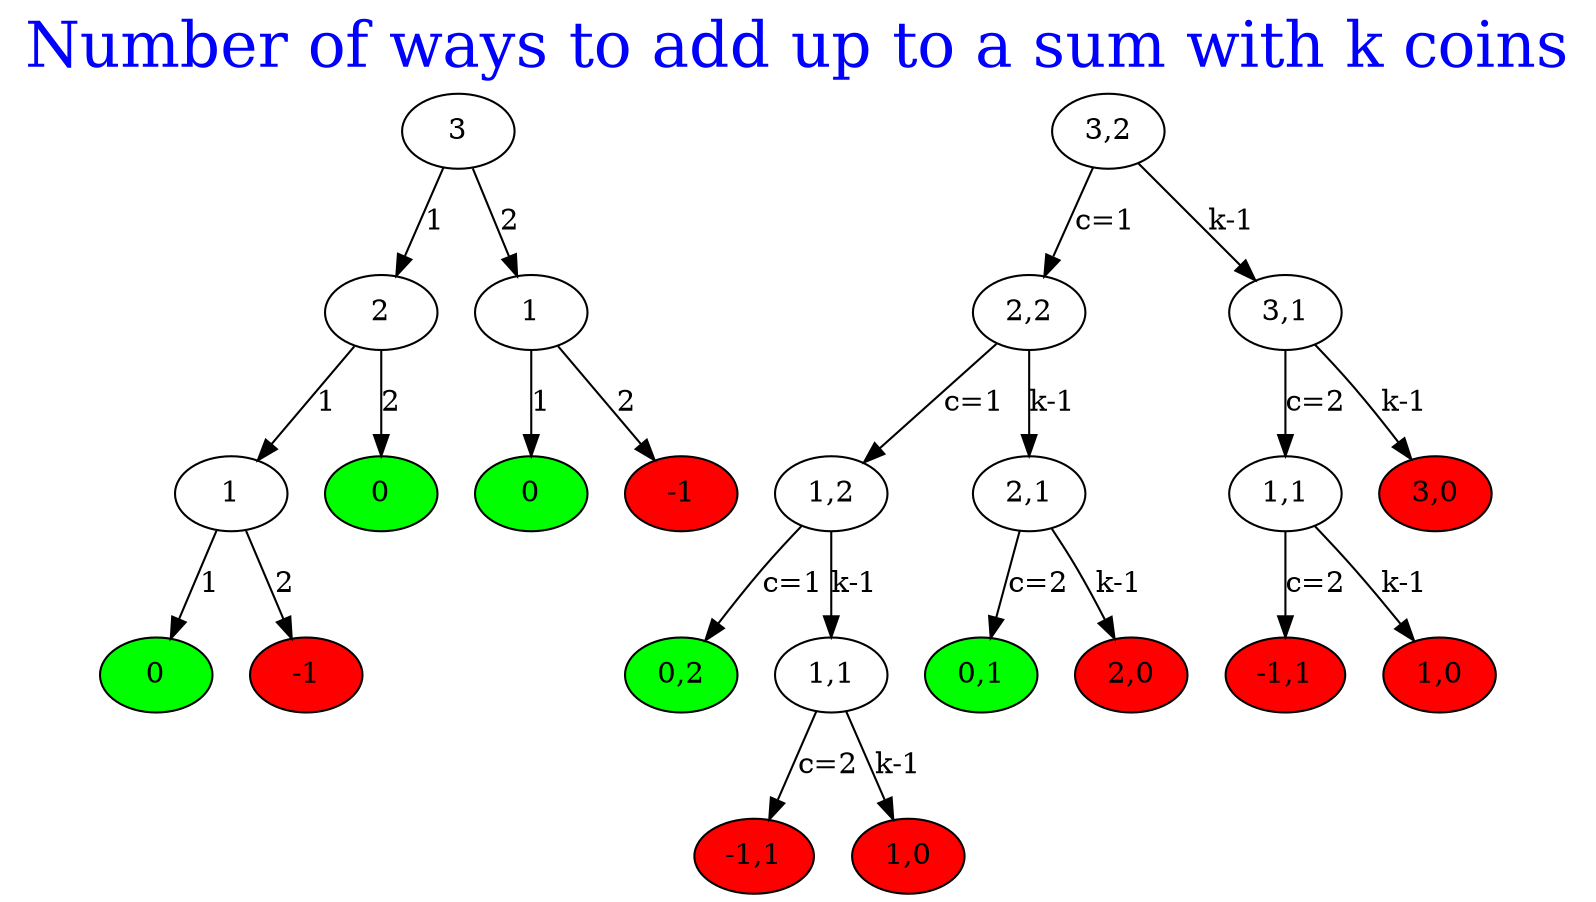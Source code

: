 digraph G {
    graph[label="Number of ways to add up to a sum with k coins", fontsize=30, labelloc="top", fontcolor=blue]

100[label=3];
101[label=2];
100->101[label=1];

101[label=2];
102[label=1];
101->102[label=1];
102[label=1];
103[label=0, style=filled, fillcolor=green]
102->103[label=1];
102[label=1];
105[label=-1, style=filled, fillcolor=red]
102->105[label=2];
101[label=2];
107[label=0, style=filled, fillcolor=green]
101->107[label=2];
100[label=3];
109[label=1];
100->109[label=2];
109[label=1];
110[label=0, style=filled, fillcolor=green]
109->110[label=1];
109[label=1];
112[label=-1, style=filled, fillcolor=red]
109->112[label=2];


root[label="3,2"];
le10[label="2,2"];
root->le10[label="c=1"];

le11[label="1,2"];
le10->le11[label="c=1"];

le12[label="0,2", style=filled, fillcolor=green];
le11->le12[label="c=1"];

le13[label="1,1", ];
le11->le13[label="k-1"];

le14[label="-1,1", style=filled, fillcolor=red];
le13->le14[label="c=2"];

le15[label="1,0", style=filled, fillcolor=red];
le13->le15[label="k-1"];

le16[label="2,1"];
le10->le16[label="k-1"];

le17[label="0,1", style=filled, fillcolor=green];
le16->le17[label="c=2"];

le18[label="2,0", style=filled, fillcolor=red];
le16->le18[label="k-1"];

le19[label="3,1"];
root->le19[label="k-1"];

le20[label="1,1"];
le19->le20[label="c=2"];

le21[label="-1,1", style=filled, fillcolor=red];
le20->le21[label="c=2"];

le22[label="1,0", style=filled, fillcolor=red];
le20->le22[label="k-1"];

le23[label="3,0", style=filled, fillcolor=red];
le19->le23[label="k-1"];
}


